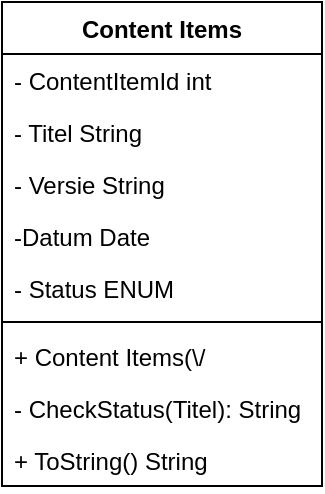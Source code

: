 <mxfile version="22.0.2" type="device">
  <diagram name="Page-1" id="4jrxGlyGhVtGybNhPfuG">
    <mxGraphModel dx="472" dy="835" grid="1" gridSize="10" guides="1" tooltips="1" connect="1" arrows="1" fold="1" page="1" pageScale="1" pageWidth="850" pageHeight="1100" math="0" shadow="0">
      <root>
        <mxCell id="0" />
        <mxCell id="1" parent="0" />
        <mxCell id="vZF44dfME6Pv1hqRMpOy-1" value="Content Items" style="swimlane;fontStyle=1;align=center;verticalAlign=top;childLayout=stackLayout;horizontal=1;startSize=26;horizontalStack=0;resizeParent=1;resizeParentMax=0;resizeLast=0;collapsible=1;marginBottom=0;whiteSpace=wrap;html=1;" vertex="1" parent="1">
          <mxGeometry x="30" y="380" width="160" height="242" as="geometry" />
        </mxCell>
        <mxCell id="vZF44dfME6Pv1hqRMpOy-2" value="- ContentItemId int" style="text;strokeColor=none;fillColor=none;align=left;verticalAlign=top;spacingLeft=4;spacingRight=4;overflow=hidden;rotatable=0;points=[[0,0.5],[1,0.5]];portConstraint=eastwest;whiteSpace=wrap;html=1;" vertex="1" parent="vZF44dfME6Pv1hqRMpOy-1">
          <mxGeometry y="26" width="160" height="26" as="geometry" />
        </mxCell>
        <mxCell id="vZF44dfME6Pv1hqRMpOy-5" value="- Titel String" style="text;strokeColor=none;fillColor=none;align=left;verticalAlign=top;spacingLeft=4;spacingRight=4;overflow=hidden;rotatable=0;points=[[0,0.5],[1,0.5]];portConstraint=eastwest;whiteSpace=wrap;html=1;" vertex="1" parent="vZF44dfME6Pv1hqRMpOy-1">
          <mxGeometry y="52" width="160" height="26" as="geometry" />
        </mxCell>
        <mxCell id="vZF44dfME6Pv1hqRMpOy-6" value="- Versie String" style="text;strokeColor=none;fillColor=none;align=left;verticalAlign=top;spacingLeft=4;spacingRight=4;overflow=hidden;rotatable=0;points=[[0,0.5],[1,0.5]];portConstraint=eastwest;whiteSpace=wrap;html=1;" vertex="1" parent="vZF44dfME6Pv1hqRMpOy-1">
          <mxGeometry y="78" width="160" height="26" as="geometry" />
        </mxCell>
        <mxCell id="vZF44dfME6Pv1hqRMpOy-7" value="-Datum Date" style="text;strokeColor=none;fillColor=none;align=left;verticalAlign=top;spacingLeft=4;spacingRight=4;overflow=hidden;rotatable=0;points=[[0,0.5],[1,0.5]];portConstraint=eastwest;whiteSpace=wrap;html=1;" vertex="1" parent="vZF44dfME6Pv1hqRMpOy-1">
          <mxGeometry y="104" width="160" height="26" as="geometry" />
        </mxCell>
        <mxCell id="vZF44dfME6Pv1hqRMpOy-8" value="- Status ENUM" style="text;strokeColor=none;fillColor=none;align=left;verticalAlign=top;spacingLeft=4;spacingRight=4;overflow=hidden;rotatable=0;points=[[0,0.5],[1,0.5]];portConstraint=eastwest;whiteSpace=wrap;html=1;" vertex="1" parent="vZF44dfME6Pv1hqRMpOy-1">
          <mxGeometry y="130" width="160" height="26" as="geometry" />
        </mxCell>
        <mxCell id="vZF44dfME6Pv1hqRMpOy-3" value="" style="line;strokeWidth=1;fillColor=none;align=left;verticalAlign=middle;spacingTop=-1;spacingLeft=3;spacingRight=3;rotatable=0;labelPosition=right;points=[];portConstraint=eastwest;strokeColor=inherit;" vertex="1" parent="vZF44dfME6Pv1hqRMpOy-1">
          <mxGeometry y="156" width="160" height="8" as="geometry" />
        </mxCell>
        <mxCell id="vZF44dfME6Pv1hqRMpOy-4" value="+ Content Items(\/" style="text;strokeColor=none;fillColor=none;align=left;verticalAlign=top;spacingLeft=4;spacingRight=4;overflow=hidden;rotatable=0;points=[[0,0.5],[1,0.5]];portConstraint=eastwest;whiteSpace=wrap;html=1;" vertex="1" parent="vZF44dfME6Pv1hqRMpOy-1">
          <mxGeometry y="164" width="160" height="26" as="geometry" />
        </mxCell>
        <mxCell id="vZF44dfME6Pv1hqRMpOy-9" value="- CheckStatus(Titel): String" style="text;strokeColor=none;fillColor=none;align=left;verticalAlign=top;spacingLeft=4;spacingRight=4;overflow=hidden;rotatable=0;points=[[0,0.5],[1,0.5]];portConstraint=eastwest;whiteSpace=wrap;html=1;" vertex="1" parent="vZF44dfME6Pv1hqRMpOy-1">
          <mxGeometry y="190" width="160" height="26" as="geometry" />
        </mxCell>
        <mxCell id="vZF44dfME6Pv1hqRMpOy-10" value="+ ToString() String" style="text;strokeColor=none;fillColor=none;align=left;verticalAlign=top;spacingLeft=4;spacingRight=4;overflow=hidden;rotatable=0;points=[[0,0.5],[1,0.5]];portConstraint=eastwest;whiteSpace=wrap;html=1;" vertex="1" parent="vZF44dfME6Pv1hqRMpOy-1">
          <mxGeometry y="216" width="160" height="26" as="geometry" />
        </mxCell>
      </root>
    </mxGraphModel>
  </diagram>
</mxfile>
